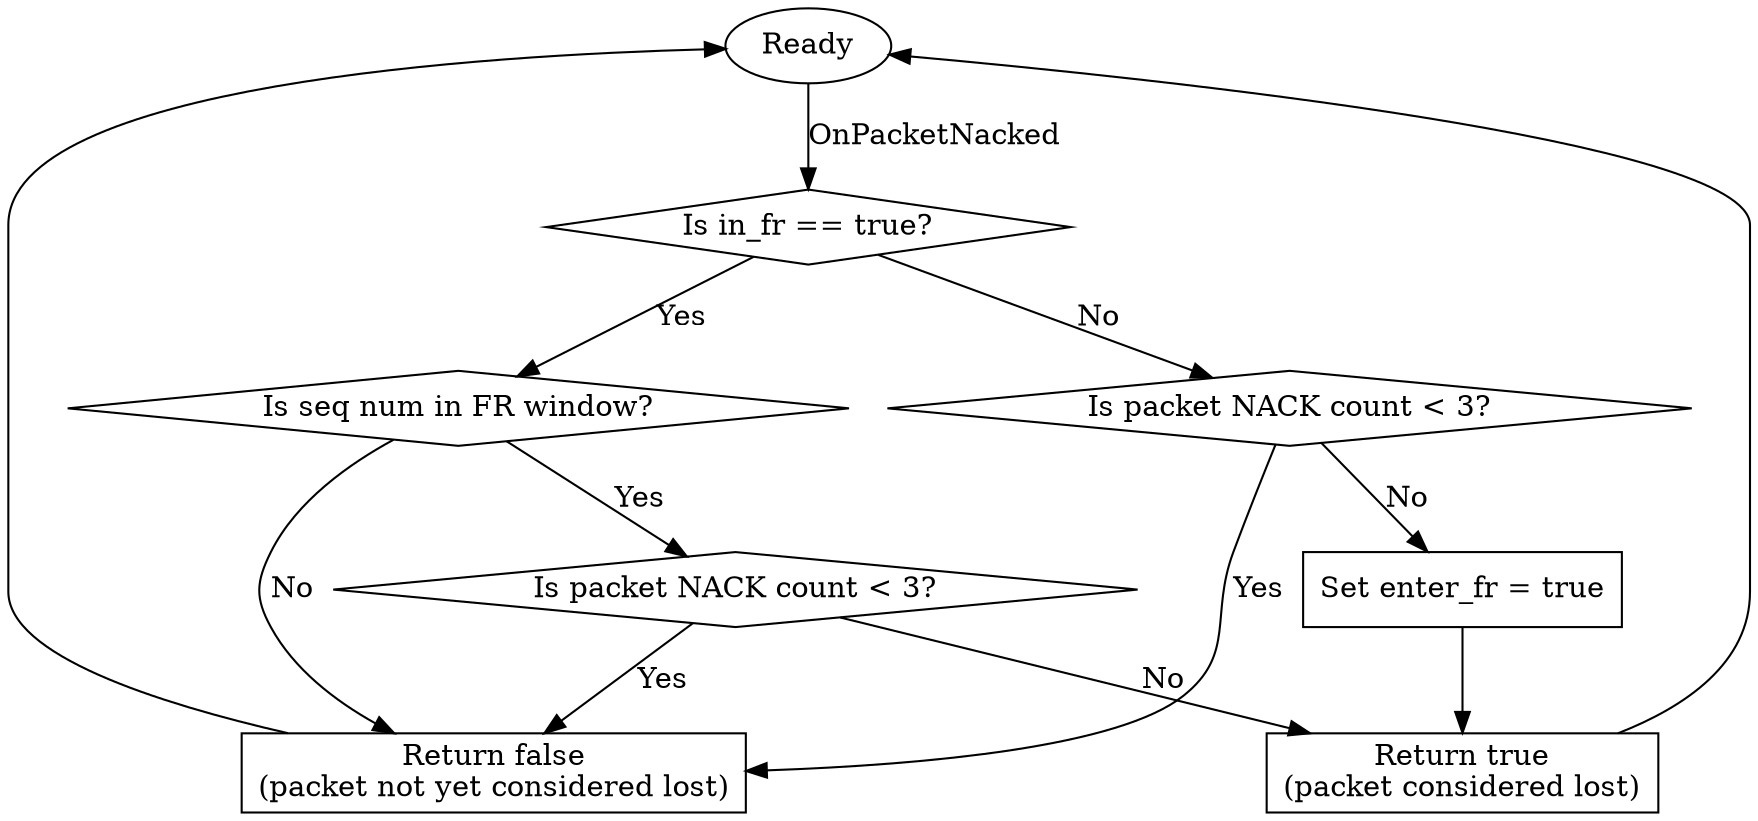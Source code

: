 digraph sliq_cubic_onpacketnacked {
    redy [ shape = ellipse, label = "Ready" ];
    blk1 [ shape = box,     label = "Set enter_fr = true" ];
    blk2 [ shape = box,     label = "Return false\n(packet not yet considered lost)" ];
    blk3 [ shape = box,     label = "Return true\n(packet considered lost)" ];
    dsc1 [ shape = diamond, label = "Is in_fr == true?" ];
    dsc2 [ shape = diamond, label = "Is seq num in FR window?" ];
    dsc3 [ shape = diamond, label = "Is packet NACK count < 3?" ];
    dsc4 [ shape = diamond, label = "Is packet NACK count < 3?" ];

    redy -> dsc1 [ label = "OnPacketNacked" ];
    dsc1 -> dsc2 [ label = "Yes" ];
    dsc1 -> dsc4 [ label = "No" ];
    dsc2 -> dsc3 [ label = "Yes" ];
    dsc2 -> blk2 [ label = "No" ];
    dsc3 -> blk2 [ label = "Yes" ];
    dsc3 -> blk3 [ label = "No" ];
    dsc4 -> blk2 [ label = "Yes" ];
    dsc4 -> blk1 [ label = "No" ];
    blk1 -> blk3;
    blk2 -> redy;
    blk3 -> redy;
}
